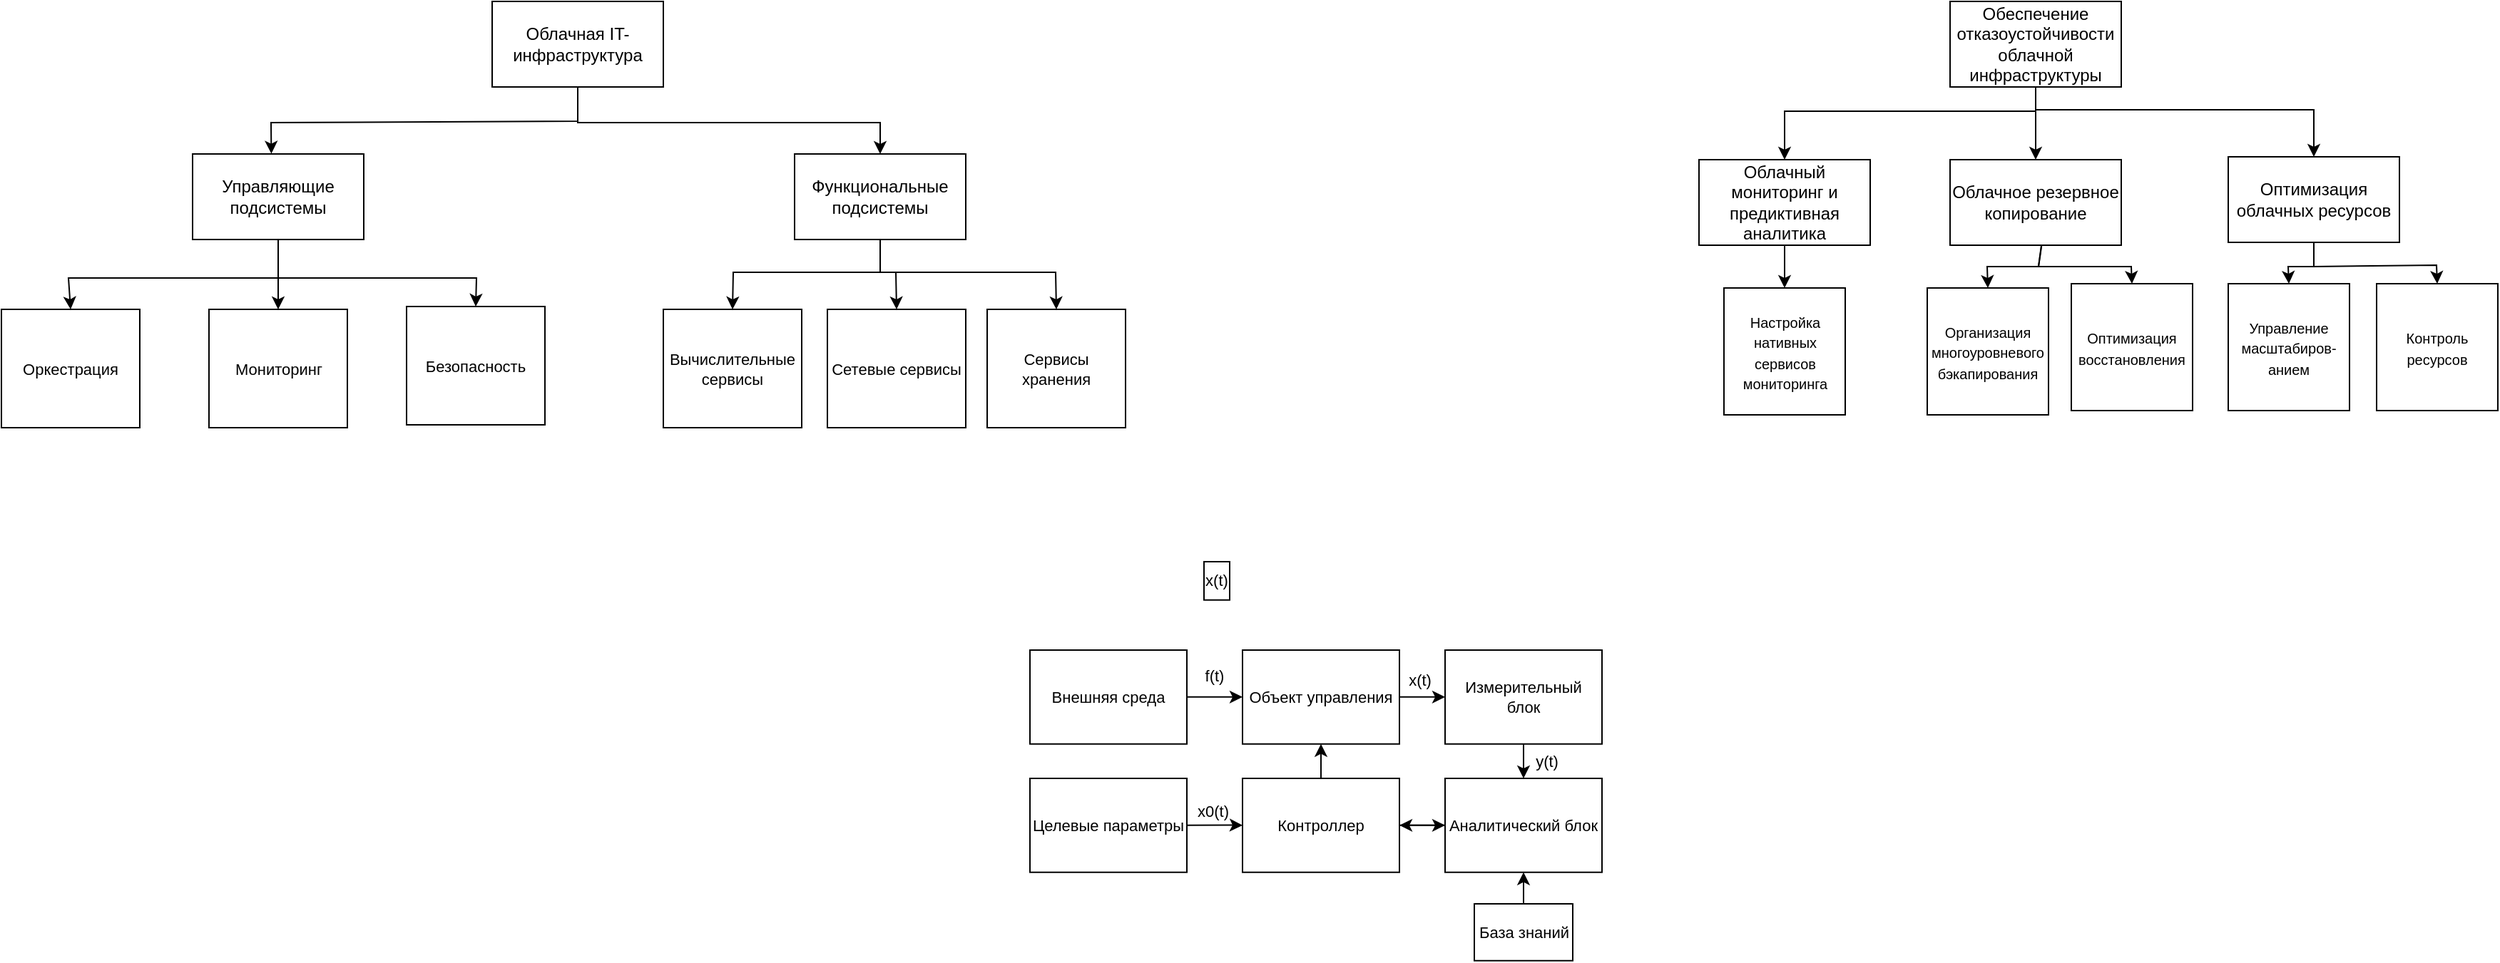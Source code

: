 <mxfile version="26.2.8">
  <diagram name="Страница — 1" id="a0nIVQFMLuUEzL4oQPMq">
    <mxGraphModel dx="2195" dy="736" grid="0" gridSize="10" guides="1" tooltips="1" connect="1" arrows="1" fold="1" page="0" pageScale="1" pageWidth="827" pageHeight="1169" background="light-dark(#FFFFFF,#FFFFFF)" math="0" shadow="0">
      <root>
        <mxCell id="0" />
        <mxCell id="1" parent="0" />
        <mxCell id="6AQP2gYK-ikNi4fo5GKm-2" value="&lt;font style=&quot;color: light-dark(rgb(0, 0, 0), rgb(0, 0, 0));&quot;&gt;Облачный мониторинг и предиктивная аналитика&lt;/font&gt;" style="rounded=0;whiteSpace=wrap;html=1;fillColor=light-dark(#FFFFFF,#FFFFFF);strokeColor=light-dark(#000000,#000000);" parent="1" vertex="1">
          <mxGeometry x="-330" y="38" width="120" height="60" as="geometry" />
        </mxCell>
        <mxCell id="6AQP2gYK-ikNi4fo5GKm-3" value="&lt;font style=&quot;color: light-dark(rgb(0, 0, 0), rgb(0, 0, 0));&quot;&gt;Облачное резервное копирование&lt;/font&gt;" style="rounded=0;whiteSpace=wrap;html=1;fillColor=light-dark(#FFFFFF,#FFFFFF);strokeColor=light-dark(#000000,#000000);" parent="1" vertex="1">
          <mxGeometry x="-154" y="38" width="120" height="60" as="geometry" />
        </mxCell>
        <mxCell id="6AQP2gYK-ikNi4fo5GKm-4" value="&lt;font style=&quot;color: light-dark(rgb(0, 0, 0), rgb(0, 0, 0));&quot;&gt;Оптимизация облачных ресурсов&lt;/font&gt;" style="rounded=0;whiteSpace=wrap;html=1;fillColor=light-dark(#FFFFFF,#FFFFFF);strokeColor=light-dark(#000000,#000000);" parent="1" vertex="1">
          <mxGeometry x="41" y="36" width="120" height="60" as="geometry" />
        </mxCell>
        <mxCell id="6AQP2gYK-ikNi4fo5GKm-5" value="Обеспечение отказоустойчивости облачной инфраструктуры" style="rounded=0;whiteSpace=wrap;html=1;fillColor=light-dark(#FFFFFF,#FFFFFF);strokeColor=light-dark(#000000,#000000);" parent="1" vertex="1">
          <mxGeometry x="-154" y="-73" width="120" height="60" as="geometry" />
        </mxCell>
        <mxCell id="6AQP2gYK-ikNi4fo5GKm-14" value="" style="endArrow=classic;html=1;rounded=0;exitX=0.5;exitY=1;exitDx=0;exitDy=0;entryX=0.5;entryY=0;entryDx=0;entryDy=0;strokeColor=light-dark(#000000,#000000);" parent="1" source="6AQP2gYK-ikNi4fo5GKm-5" target="6AQP2gYK-ikNi4fo5GKm-2" edge="1">
          <mxGeometry width="50" height="50" relative="1" as="geometry">
            <mxPoint x="-88" y="-3" as="sourcePoint" />
            <mxPoint x="-341" y="50" as="targetPoint" />
            <Array as="points">
              <mxPoint x="-94" y="4" />
              <mxPoint x="-270" y="4" />
            </Array>
          </mxGeometry>
        </mxCell>
        <mxCell id="6AQP2gYK-ikNi4fo5GKm-15" value="" style="endArrow=classic;html=1;rounded=0;exitX=0.5;exitY=1;exitDx=0;exitDy=0;entryX=0.5;entryY=0;entryDx=0;entryDy=0;strokeColor=light-dark(#000000,#000000);" parent="1" source="6AQP2gYK-ikNi4fo5GKm-5" target="6AQP2gYK-ikNi4fo5GKm-3" edge="1">
          <mxGeometry width="50" height="50" relative="1" as="geometry">
            <mxPoint x="-96" y="-9" as="sourcePoint" />
            <mxPoint x="-7" y="44" as="targetPoint" />
            <Array as="points" />
          </mxGeometry>
        </mxCell>
        <mxCell id="6AQP2gYK-ikNi4fo5GKm-17" value="" style="endArrow=classic;html=1;rounded=0;exitX=0.5;exitY=1;exitDx=0;exitDy=0;entryX=0.5;entryY=0;entryDx=0;entryDy=0;strokeColor=light-dark(#000000,#000000);" parent="1" source="6AQP2gYK-ikNi4fo5GKm-5" target="6AQP2gYK-ikNi4fo5GKm-4" edge="1">
          <mxGeometry width="50" height="50" relative="1" as="geometry">
            <mxPoint x="-88" y="-3" as="sourcePoint" />
            <mxPoint x="-3" y="50" as="targetPoint" />
            <Array as="points">
              <mxPoint x="-94" y="3" />
              <mxPoint x="101" y="3" />
            </Array>
          </mxGeometry>
        </mxCell>
        <mxCell id="6AQP2gYK-ikNi4fo5GKm-30" value="&lt;font style=&quot;color: light-dark(rgb(0, 0, 0), rgb(0, 0, 0)); font-size: 10px;&quot;&gt;Организация многоуровневого бэкапирования&lt;/font&gt;" style="rounded=0;whiteSpace=wrap;html=1;fillColor=light-dark(#FFFFFF,#FFFFFF);strokeColor=light-dark(#000000,#000000);" parent="1" vertex="1">
          <mxGeometry x="-170" y="128" width="85" height="89" as="geometry" />
        </mxCell>
        <mxCell id="6AQP2gYK-ikNi4fo5GKm-31" value="&lt;font style=&quot;color: light-dark(rgb(0, 0, 0), rgb(0, 0, 0)); font-size: 10px;&quot;&gt;Оптимизация восстановления&lt;/font&gt;" style="rounded=0;whiteSpace=wrap;html=1;fillColor=light-dark(#FFFFFF,#FFFFFF);strokeColor=light-dark(#000000,#000000);" parent="1" vertex="1">
          <mxGeometry x="-69" y="125" width="85" height="89" as="geometry" />
        </mxCell>
        <mxCell id="6AQP2gYK-ikNi4fo5GKm-32" value="&lt;font style=&quot;color: light-dark(rgb(0, 0, 0), rgb(0, 0, 0)); font-size: 10px;&quot;&gt;Управление масштабиров-анием&lt;/font&gt;" style="rounded=0;whiteSpace=wrap;html=1;fillColor=light-dark(#FFFFFF,#FFFFFF);strokeColor=light-dark(#000000,#000000);" parent="1" vertex="1">
          <mxGeometry x="41" y="125" width="85" height="89" as="geometry" />
        </mxCell>
        <mxCell id="6AQP2gYK-ikNi4fo5GKm-33" value="&lt;font style=&quot;color: light-dark(rgb(0, 0, 0), rgb(0, 0, 0)); font-size: 10px;&quot;&gt;Контроль ресурсов&lt;/font&gt;" style="rounded=0;whiteSpace=wrap;html=1;fillColor=light-dark(#FFFFFF,#FFFFFF);strokeColor=light-dark(#000000,#000000);" parent="1" vertex="1">
          <mxGeometry x="145" y="125" width="85" height="89" as="geometry" />
        </mxCell>
        <mxCell id="6AQP2gYK-ikNi4fo5GKm-28" value="&lt;font style=&quot;color: light-dark(rgb(0, 0, 0), rgb(0, 0, 0)); font-size: 10px;&quot;&gt;Настройка нативных сервисов мониторинга&lt;/font&gt;" style="rounded=0;whiteSpace=wrap;html=1;fillColor=light-dark(#FFFFFF,#FFFFFF);strokeColor=light-dark(#000000,#000000);" parent="1" vertex="1">
          <mxGeometry x="-312.5" y="128" width="85" height="89" as="geometry" />
        </mxCell>
        <mxCell id="6AQP2gYK-ikNi4fo5GKm-37" value="" style="endArrow=classic;html=1;rounded=0;exitX=0.5;exitY=1;exitDx=0;exitDy=0;entryX=0.5;entryY=0;entryDx=0;entryDy=0;strokeColor=light-dark(#000000,#000000);" parent="1" source="6AQP2gYK-ikNi4fo5GKm-2" target="6AQP2gYK-ikNi4fo5GKm-28" edge="1">
          <mxGeometry width="50" height="50" relative="1" as="geometry">
            <mxPoint x="-272" y="104" as="sourcePoint" />
            <mxPoint x="-347" y="134" as="targetPoint" />
            <Array as="points">
              <mxPoint x="-270" y="115" />
            </Array>
          </mxGeometry>
        </mxCell>
        <mxCell id="6AQP2gYK-ikNi4fo5GKm-39" value="" style="endArrow=classic;html=1;rounded=0;exitX=0.533;exitY=1.006;exitDx=0;exitDy=0;entryX=0.5;entryY=0;entryDx=0;entryDy=0;strokeColor=light-dark(#000000,#000000);exitPerimeter=0;" parent="1" source="6AQP2gYK-ikNi4fo5GKm-3" target="6AQP2gYK-ikNi4fo5GKm-30" edge="1">
          <mxGeometry width="50" height="50" relative="1" as="geometry">
            <mxPoint x="-94" y="103" as="sourcePoint" />
            <mxPoint x="-150" y="133" as="targetPoint" />
            <Array as="points">
              <mxPoint x="-92" y="113" />
              <mxPoint x="-128" y="113" />
            </Array>
          </mxGeometry>
        </mxCell>
        <mxCell id="6AQP2gYK-ikNi4fo5GKm-40" value="" style="endArrow=classic;html=1;rounded=0;exitX=0.535;exitY=0.999;exitDx=0;exitDy=0;entryX=0.5;entryY=0;entryDx=0;entryDy=0;strokeColor=light-dark(#000000,#000000);exitPerimeter=0;" parent="1" source="6AQP2gYK-ikNi4fo5GKm-3" target="6AQP2gYK-ikNi4fo5GKm-31" edge="1">
          <mxGeometry width="50" height="50" relative="1" as="geometry">
            <mxPoint x="-82" y="108" as="sourcePoint" />
            <mxPoint x="-117" y="138" as="targetPoint" />
            <Array as="points">
              <mxPoint x="-92" y="113" />
              <mxPoint x="-27" y="113" />
            </Array>
          </mxGeometry>
        </mxCell>
        <mxCell id="6AQP2gYK-ikNi4fo5GKm-41" value="" style="endArrow=classic;html=1;rounded=0;exitX=0.5;exitY=1;exitDx=0;exitDy=0;entryX=0.5;entryY=0;entryDx=0;entryDy=0;strokeColor=light-dark(#000000,#000000);" parent="1" source="6AQP2gYK-ikNi4fo5GKm-4" target="6AQP2gYK-ikNi4fo5GKm-32" edge="1">
          <mxGeometry width="50" height="50" relative="1" as="geometry">
            <mxPoint x="108" y="102" as="sourcePoint" />
            <mxPoint x="73" y="132" as="targetPoint" />
            <Array as="points">
              <mxPoint x="101" y="113" />
              <mxPoint x="83" y="113" />
            </Array>
          </mxGeometry>
        </mxCell>
        <mxCell id="6AQP2gYK-ikNi4fo5GKm-42" value="" style="endArrow=classic;html=1;rounded=0;exitX=0.5;exitY=1;exitDx=0;exitDy=0;entryX=0.5;entryY=0;entryDx=0;entryDy=0;strokeColor=light-dark(#000000,#000000);" parent="1" source="6AQP2gYK-ikNi4fo5GKm-4" target="6AQP2gYK-ikNi4fo5GKm-33" edge="1">
          <mxGeometry width="50" height="50" relative="1" as="geometry">
            <mxPoint x="111" y="106" as="sourcePoint" />
            <mxPoint x="94" y="135" as="targetPoint" />
            <Array as="points">
              <mxPoint x="101" y="113" />
              <mxPoint x="187" y="112" />
            </Array>
          </mxGeometry>
        </mxCell>
        <mxCell id="6AQP2gYK-ikNi4fo5GKm-43" value="&lt;font style=&quot;color: light-dark(rgb(0, 0, 0), rgb(0, 0, 0));&quot;&gt;Облачная IT-инфраструктура&lt;/font&gt;" style="rounded=0;whiteSpace=wrap;html=1;fillColor=light-dark(#FFFFFF,#FFFFFF);strokeColor=light-dark(#000000,#000000);" parent="1" vertex="1">
          <mxGeometry x="-1176" y="-73" width="120" height="60" as="geometry" />
        </mxCell>
        <mxCell id="6AQP2gYK-ikNi4fo5GKm-44" value="&lt;font style=&quot;color: light-dark(rgb(0, 0, 0), rgb(0, 0, 0));&quot;&gt;Управляющие подсистемы&lt;/font&gt;" style="rounded=0;whiteSpace=wrap;html=1;fillColor=light-dark(#FFFFFF,#FFFFFF);strokeColor=light-dark(#000000,#000000);" parent="1" vertex="1">
          <mxGeometry x="-1386" y="34" width="120" height="60" as="geometry" />
        </mxCell>
        <mxCell id="6AQP2gYK-ikNi4fo5GKm-45" value="&lt;font style=&quot;color: light-dark(rgb(0, 0, 0), rgb(0, 0, 0));&quot;&gt;Функциональные подсистемы&lt;/font&gt;" style="rounded=0;whiteSpace=wrap;html=1;fillColor=light-dark(#FFFFFF,#FFFFFF);strokeColor=light-dark(#000000,#000000);" parent="1" vertex="1">
          <mxGeometry x="-964" y="34" width="120" height="60" as="geometry" />
        </mxCell>
        <mxCell id="6AQP2gYK-ikNi4fo5GKm-46" value="&lt;font style=&quot;color: light-dark(rgb(0, 0, 0), rgb(0, 0, 0));&quot;&gt;Оркестрация&lt;/font&gt;" style="rounded=0;whiteSpace=wrap;html=1;fillColor=light-dark(#FFFFFF,#FFFFFF);strokeColor=light-dark(#000000,#000000);fontSize=11;" parent="1" vertex="1">
          <mxGeometry x="-1520" y="143" width="97" height="83" as="geometry" />
        </mxCell>
        <mxCell id="6AQP2gYK-ikNi4fo5GKm-50" value="&lt;font style=&quot;color: light-dark(rgb(0, 0, 0), rgb(0, 0, 0));&quot;&gt;Мониторинг&lt;/font&gt;" style="rounded=0;whiteSpace=wrap;html=1;fillColor=light-dark(#FFFFFF,#FFFFFF);strokeColor=light-dark(#000000,#000000);fontSize=11;" parent="1" vertex="1">
          <mxGeometry x="-1374.5" y="143" width="97" height="83" as="geometry" />
        </mxCell>
        <mxCell id="6AQP2gYK-ikNi4fo5GKm-51" value="&lt;font style=&quot;color: light-dark(rgb(0, 0, 0), rgb(0, 0, 0));&quot;&gt;Безопасность&lt;/font&gt;" style="rounded=0;whiteSpace=wrap;html=1;fillColor=light-dark(#FFFFFF,#FFFFFF);strokeColor=light-dark(#000000,#000000);fontSize=11;" parent="1" vertex="1">
          <mxGeometry x="-1236" y="141" width="97" height="83" as="geometry" />
        </mxCell>
        <mxCell id="6AQP2gYK-ikNi4fo5GKm-53" value="&lt;font style=&quot;color: light-dark(rgb(0, 0, 0), rgb(0, 0, 0));&quot;&gt;Вычислительные сервисы&lt;/font&gt;" style="rounded=0;whiteSpace=wrap;html=1;fillColor=light-dark(#FFFFFF,#FFFFFF);strokeColor=light-dark(#000000,#000000);fontSize=11;" parent="1" vertex="1">
          <mxGeometry x="-1056" y="143" width="97" height="83" as="geometry" />
        </mxCell>
        <mxCell id="6AQP2gYK-ikNi4fo5GKm-54" value="&lt;font style=&quot;color: light-dark(rgb(0, 0, 0), rgb(0, 0, 0));&quot;&gt;Сетевые сервисы&lt;/font&gt;" style="rounded=0;whiteSpace=wrap;html=1;fillColor=light-dark(#FFFFFF,#FFFFFF);strokeColor=light-dark(#000000,#000000);fontSize=11;" parent="1" vertex="1">
          <mxGeometry x="-941" y="143" width="97" height="83" as="geometry" />
        </mxCell>
        <mxCell id="6AQP2gYK-ikNi4fo5GKm-55" value="&lt;font style=&quot;color: light-dark(rgb(0, 0, 0), rgb(0, 0, 0));&quot;&gt;Сервисы хранения&lt;/font&gt;" style="rounded=0;whiteSpace=wrap;html=1;fillColor=light-dark(#FFFFFF,#FFFFFF);strokeColor=light-dark(#000000,#000000);fontSize=11;" parent="1" vertex="1">
          <mxGeometry x="-829" y="143" width="97" height="83" as="geometry" />
        </mxCell>
        <mxCell id="6AQP2gYK-ikNi4fo5GKm-57" value="" style="endArrow=classic;html=1;rounded=0;exitX=0.5;exitY=1;exitDx=0;exitDy=0;entryX=0.46;entryY=-0.003;entryDx=0;entryDy=0;strokeColor=light-dark(#000000,#000000);entryPerimeter=0;" parent="1" source="6AQP2gYK-ikNi4fo5GKm-43" target="6AQP2gYK-ikNi4fo5GKm-44" edge="1">
          <mxGeometry width="50" height="50" relative="1" as="geometry">
            <mxPoint x="-1062" y="4" as="sourcePoint" />
            <mxPoint x="-1137" y="34" as="targetPoint" />
            <Array as="points">
              <mxPoint x="-1116" y="11" />
              <mxPoint x="-1331" y="12" />
            </Array>
          </mxGeometry>
        </mxCell>
        <mxCell id="6AQP2gYK-ikNi4fo5GKm-58" value="" style="endArrow=classic;html=1;rounded=0;exitX=0.5;exitY=1;exitDx=0;exitDy=0;entryX=0.5;entryY=0;entryDx=0;entryDy=0;strokeColor=light-dark(#000000,#000000);" parent="1" source="6AQP2gYK-ikNi4fo5GKm-43" target="6AQP2gYK-ikNi4fo5GKm-45" edge="1">
          <mxGeometry width="50" height="50" relative="1" as="geometry">
            <mxPoint x="-1047" y="-5" as="sourcePoint" />
            <mxPoint x="-777" y="42" as="targetPoint" />
            <Array as="points">
              <mxPoint x="-1116" y="12" />
              <mxPoint x="-904" y="12" />
            </Array>
          </mxGeometry>
        </mxCell>
        <mxCell id="6AQP2gYK-ikNi4fo5GKm-59" value="" style="endArrow=classic;html=1;rounded=0;exitX=0.5;exitY=1;exitDx=0;exitDy=0;entryX=0.5;entryY=0;entryDx=0;entryDy=0;strokeColor=light-dark(#000000,#000000);" parent="1" source="6AQP2gYK-ikNi4fo5GKm-44" target="6AQP2gYK-ikNi4fo5GKm-46" edge="1">
          <mxGeometry width="50" height="50" relative="1" as="geometry">
            <mxPoint x="-1225" y="96" as="sourcePoint" />
            <mxPoint x="-1499" y="143" as="targetPoint" />
            <Array as="points">
              <mxPoint x="-1326" y="121" />
              <mxPoint x="-1473" y="121" />
            </Array>
          </mxGeometry>
        </mxCell>
        <mxCell id="6AQP2gYK-ikNi4fo5GKm-60" value="" style="endArrow=classic;html=1;rounded=0;entryX=0.5;entryY=0;entryDx=0;entryDy=0;strokeColor=light-dark(#000000,#000000);exitX=0.5;exitY=1;exitDx=0;exitDy=0;" parent="1" source="6AQP2gYK-ikNi4fo5GKm-44" target="6AQP2gYK-ikNi4fo5GKm-50" edge="1">
          <mxGeometry width="50" height="50" relative="1" as="geometry">
            <mxPoint x="-1321" y="104" as="sourcePoint" />
            <mxPoint x="-1494" y="153" as="targetPoint" />
            <Array as="points">
              <mxPoint x="-1326" y="121" />
            </Array>
          </mxGeometry>
        </mxCell>
        <mxCell id="6AQP2gYK-ikNi4fo5GKm-61" value="" style="endArrow=classic;html=1;rounded=0;entryX=0.5;entryY=0;entryDx=0;entryDy=0;strokeColor=light-dark(#000000,#000000);exitX=0.5;exitY=1;exitDx=0;exitDy=0;" parent="1" source="6AQP2gYK-ikNi4fo5GKm-44" target="6AQP2gYK-ikNi4fo5GKm-51" edge="1">
          <mxGeometry width="50" height="50" relative="1" as="geometry">
            <mxPoint x="-1376" y="104" as="sourcePoint" />
            <mxPoint x="-1316" y="153" as="targetPoint" />
            <Array as="points">
              <mxPoint x="-1326" y="121" />
              <mxPoint x="-1187" y="121" />
            </Array>
          </mxGeometry>
        </mxCell>
        <mxCell id="6AQP2gYK-ikNi4fo5GKm-63" value="" style="endArrow=classic;html=1;rounded=0;exitX=0.5;exitY=1;exitDx=0;exitDy=0;entryX=0.5;entryY=0;entryDx=0;entryDy=0;strokeColor=light-dark(#000000,#000000);" parent="1" source="6AQP2gYK-ikNi4fo5GKm-45" target="6AQP2gYK-ikNi4fo5GKm-53" edge="1">
          <mxGeometry width="50" height="50" relative="1" as="geometry">
            <mxPoint x="-871" y="106" as="sourcePoint" />
            <mxPoint x="-1049" y="155" as="targetPoint" />
            <Array as="points">
              <mxPoint x="-904" y="117" />
              <mxPoint x="-1007" y="117" />
            </Array>
          </mxGeometry>
        </mxCell>
        <mxCell id="6AQP2gYK-ikNi4fo5GKm-64" value="" style="endArrow=classic;html=1;rounded=0;exitX=0.5;exitY=1;exitDx=0;exitDy=0;entryX=0.5;entryY=0;entryDx=0;entryDy=0;strokeColor=light-dark(#000000,#000000);" parent="1" source="6AQP2gYK-ikNi4fo5GKm-45" target="6AQP2gYK-ikNi4fo5GKm-54" edge="1">
          <mxGeometry width="50" height="50" relative="1" as="geometry">
            <mxPoint x="-861" y="104" as="sourcePoint" />
            <mxPoint x="-997" y="153" as="targetPoint" />
            <Array as="points">
              <mxPoint x="-904" y="117" />
              <mxPoint x="-893" y="117" />
            </Array>
          </mxGeometry>
        </mxCell>
        <mxCell id="6AQP2gYK-ikNi4fo5GKm-65" value="" style="endArrow=classic;html=1;rounded=0;exitX=0.5;exitY=1;exitDx=0;exitDy=0;entryX=0.5;entryY=0;entryDx=0;entryDy=0;strokeColor=light-dark(#000000,#000000);" parent="1" source="6AQP2gYK-ikNi4fo5GKm-45" target="6AQP2gYK-ikNi4fo5GKm-55" edge="1">
          <mxGeometry width="50" height="50" relative="1" as="geometry">
            <mxPoint x="-861" y="103" as="sourcePoint" />
            <mxPoint x="-882" y="153" as="targetPoint" />
            <Array as="points">
              <mxPoint x="-904" y="117" />
              <mxPoint x="-781" y="117" />
            </Array>
          </mxGeometry>
        </mxCell>
        <mxCell id="mhssIghEb4lFtKGaB2iy-1" value="&lt;font style=&quot;color: light-dark(rgb(0, 0, 0), rgb(0, 0, 0));&quot;&gt;Внешняя среда&lt;/font&gt;" style="rounded=0;whiteSpace=wrap;html=1;fillColor=light-dark(#FFFFFF,#FFFFFF);strokeColor=light-dark(#000000,#000000);fontSize=11;" vertex="1" parent="1">
          <mxGeometry x="-799" y="382" width="110" height="65.87" as="geometry" />
        </mxCell>
        <mxCell id="mhssIghEb4lFtKGaB2iy-3" value="&lt;font style=&quot;color: light-dark(rgb(0, 0, 0), rgb(0, 0, 0));&quot;&gt;Объект управления&lt;/font&gt;" style="rounded=0;whiteSpace=wrap;html=1;fillColor=light-dark(#FFFFFF,#FFFFFF);strokeColor=light-dark(#000000,#000000);fontSize=11;" vertex="1" parent="1">
          <mxGeometry x="-650" y="382" width="110" height="65.87" as="geometry" />
        </mxCell>
        <mxCell id="mhssIghEb4lFtKGaB2iy-4" value="&lt;font style=&quot;color: light-dark(rgb(0, 0, 0), rgb(0, 0, 0));&quot;&gt;Аналитический блок&lt;/font&gt;" style="rounded=0;whiteSpace=wrap;html=1;fillColor=light-dark(#FFFFFF,#FFFFFF);strokeColor=light-dark(#000000,#000000);fontSize=11;" vertex="1" parent="1">
          <mxGeometry x="-508" y="472" width="110" height="65.87" as="geometry" />
        </mxCell>
        <mxCell id="mhssIghEb4lFtKGaB2iy-5" value="&lt;font style=&quot;color: light-dark(rgb(0, 0, 0), rgb(0, 0, 0));&quot;&gt;Контроллер&lt;/font&gt;" style="rounded=0;whiteSpace=wrap;html=1;fillColor=light-dark(#FFFFFF,#FFFFFF);strokeColor=light-dark(#000000,#000000);fontSize=11;" vertex="1" parent="1">
          <mxGeometry x="-650" y="472" width="110" height="65.87" as="geometry" />
        </mxCell>
        <mxCell id="mhssIghEb4lFtKGaB2iy-7" value="&lt;font style=&quot;color: light-dark(rgb(0, 0, 0), rgb(0, 0, 0));&quot;&gt;x(t)&lt;/font&gt;" style="rounded=0;whiteSpace=wrap;html=1;fillColor=light-dark(#FFFFFF,#FFFFFF);strokeColor=default;fontSize=11;" vertex="1" parent="1">
          <mxGeometry x="-677" y="320" width="18" height="26.87" as="geometry" />
        </mxCell>
        <mxCell id="mhssIghEb4lFtKGaB2iy-8" value="&lt;font style=&quot;color: light-dark(rgb(0, 0, 0), rgb(0, 0, 0));&quot;&gt;Измерительный блок&lt;/font&gt;" style="rounded=0;whiteSpace=wrap;html=1;fillColor=light-dark(#FFFFFF,#FFFFFF);strokeColor=light-dark(#000000,#000000);fontSize=11;" vertex="1" parent="1">
          <mxGeometry x="-508" y="382" width="110" height="65.87" as="geometry" />
        </mxCell>
        <mxCell id="mhssIghEb4lFtKGaB2iy-9" value="&lt;font style=&quot;color: light-dark(rgb(0, 0, 0), rgb(0, 0, 0));&quot;&gt;Целевые параметры&lt;/font&gt;" style="rounded=0;whiteSpace=wrap;html=1;fillColor=light-dark(#FFFFFF,#FFFFFF);strokeColor=light-dark(#000000,#000000);fontSize=11;" vertex="1" parent="1">
          <mxGeometry x="-799" y="472" width="110" height="65.87" as="geometry" />
        </mxCell>
        <mxCell id="mhssIghEb4lFtKGaB2iy-10" value="&lt;font style=&quot;color: light-dark(rgb(0, 0, 0), rgb(0, 0, 0));&quot;&gt;База знаний&lt;/font&gt;" style="rounded=0;whiteSpace=wrap;html=1;fillColor=light-dark(#FFFFFF,#FFFFFF);strokeColor=light-dark(#000000,#000000);fontSize=11;" vertex="1" parent="1">
          <mxGeometry x="-487.5" y="560" width="69" height="39.87" as="geometry" />
        </mxCell>
        <mxCell id="mhssIghEb4lFtKGaB2iy-11" value="f(t)" style="endArrow=classic;html=1;rounded=0;strokeColor=light-dark(#000000,#000000);exitX=1;exitY=0.5;exitDx=0;exitDy=0;entryX=0;entryY=0.5;entryDx=0;entryDy=0;fontColor=light-dark(#000000,#000000);labelBackgroundColor=light-dark(#FFFFFF,#FFFFFF);" edge="1" parent="1" source="mhssIghEb4lFtKGaB2iy-1" target="mhssIghEb4lFtKGaB2iy-3">
          <mxGeometry x="-0.026" y="15" width="50" height="50" relative="1" as="geometry">
            <mxPoint x="-709" y="339" as="sourcePoint" />
            <mxPoint x="-585" y="339" as="targetPoint" />
            <Array as="points" />
            <mxPoint as="offset" />
          </mxGeometry>
        </mxCell>
        <mxCell id="mhssIghEb4lFtKGaB2iy-12" value="" style="endArrow=classic;html=1;rounded=0;strokeColor=light-dark(#000000,#000000);exitX=0.5;exitY=0;exitDx=0;exitDy=0;entryX=0.5;entryY=1;entryDx=0;entryDy=0;" edge="1" parent="1" source="mhssIghEb4lFtKGaB2iy-5" target="mhssIghEb4lFtKGaB2iy-3">
          <mxGeometry width="50" height="50" relative="1" as="geometry">
            <mxPoint x="-679" y="425" as="sourcePoint" />
            <mxPoint x="-640" y="425" as="targetPoint" />
            <Array as="points" />
          </mxGeometry>
        </mxCell>
        <mxCell id="mhssIghEb4lFtKGaB2iy-13" value="" style="endArrow=classic;html=1;rounded=0;strokeColor=light-dark(#000000,#000000);exitX=0;exitY=0.5;exitDx=0;exitDy=0;entryX=1;entryY=0.5;entryDx=0;entryDy=0;" edge="1" parent="1" source="mhssIghEb4lFtKGaB2iy-4" target="mhssIghEb4lFtKGaB2iy-5">
          <mxGeometry width="50" height="50" relative="1" as="geometry">
            <mxPoint x="-585" y="482" as="sourcePoint" />
            <mxPoint x="-585" y="458" as="targetPoint" />
            <Array as="points" />
          </mxGeometry>
        </mxCell>
        <mxCell id="mhssIghEb4lFtKGaB2iy-14" value="" style="endArrow=classic;html=1;rounded=0;strokeColor=light-dark(#000000,#000000);exitX=1;exitY=0.5;exitDx=0;exitDy=0;entryX=0;entryY=0.5;entryDx=0;entryDy=0;" edge="1" parent="1" source="mhssIghEb4lFtKGaB2iy-3" target="mhssIghEb4lFtKGaB2iy-8">
          <mxGeometry width="50" height="50" relative="1" as="geometry">
            <mxPoint x="-679" y="425" as="sourcePoint" />
            <mxPoint x="-640" y="425" as="targetPoint" />
            <Array as="points" />
          </mxGeometry>
        </mxCell>
        <mxCell id="mhssIghEb4lFtKGaB2iy-21" value="&lt;font style=&quot;color: light-dark(rgb(0, 0, 0), rgb(0, 0, 0)); background-color: light-dark(rgb(255, 255, 255), rgb(255, 255, 255));&quot;&gt;x(t)&lt;/font&gt;" style="edgeLabel;html=1;align=center;verticalAlign=middle;resizable=0;points=[];" vertex="1" connectable="0" parent="mhssIghEb4lFtKGaB2iy-14">
          <mxGeometry x="-0.01" y="-1" relative="1" as="geometry">
            <mxPoint x="-2" y="-13" as="offset" />
          </mxGeometry>
        </mxCell>
        <mxCell id="mhssIghEb4lFtKGaB2iy-15" value="" style="endArrow=classic;html=1;rounded=0;strokeColor=light-dark(#000000,#000000);exitX=1;exitY=0.5;exitDx=0;exitDy=0;entryX=0;entryY=0.5;entryDx=0;entryDy=0;" edge="1" parent="1" source="mhssIghEb4lFtKGaB2iy-9" target="mhssIghEb4lFtKGaB2iy-5">
          <mxGeometry width="50" height="50" relative="1" as="geometry">
            <mxPoint x="-673" y="504.76" as="sourcePoint" />
            <mxPoint x="-661" y="496" as="targetPoint" />
            <Array as="points">
              <mxPoint x="-658" y="504.76" />
            </Array>
          </mxGeometry>
        </mxCell>
        <mxCell id="mhssIghEb4lFtKGaB2iy-19" value="&lt;font style=&quot;color: light-dark(rgb(0, 0, 0), rgb(0, 0, 0));&quot;&gt;x0(t)&lt;/font&gt;" style="edgeLabel;html=1;align=center;verticalAlign=middle;resizable=0;points=[];labelBackgroundColor=light-dark(#FFFFFF,#FFFFFF);" vertex="1" connectable="0" parent="mhssIghEb4lFtKGaB2iy-15">
          <mxGeometry x="0.017" y="1" relative="1" as="geometry">
            <mxPoint x="-2" y="-9" as="offset" />
          </mxGeometry>
        </mxCell>
        <mxCell id="mhssIghEb4lFtKGaB2iy-16" value="" style="endArrow=classic;html=1;rounded=0;strokeColor=light-dark(#000000,#000000);exitX=0.5;exitY=0;exitDx=0;exitDy=0;entryX=0.5;entryY=1;entryDx=0;entryDy=0;" edge="1" parent="1" source="mhssIghEb4lFtKGaB2iy-10" target="mhssIghEb4lFtKGaB2iy-4">
          <mxGeometry width="50" height="50" relative="1" as="geometry">
            <mxPoint x="-585" y="482" as="sourcePoint" />
            <mxPoint x="-585" y="458" as="targetPoint" />
            <Array as="points" />
          </mxGeometry>
        </mxCell>
        <mxCell id="mhssIghEb4lFtKGaB2iy-17" value="" style="endArrow=classic;html=1;rounded=0;strokeColor=light-dark(#000000,#000000);exitX=0.5;exitY=1;exitDx=0;exitDy=0;entryX=0.5;entryY=0;entryDx=0;entryDy=0;" edge="1" parent="1" source="mhssIghEb4lFtKGaB2iy-8" target="mhssIghEb4lFtKGaB2iy-4">
          <mxGeometry width="50" height="50" relative="1" as="geometry">
            <mxPoint x="-530" y="425" as="sourcePoint" />
            <mxPoint x="-498" y="425" as="targetPoint" />
            <Array as="points" />
          </mxGeometry>
        </mxCell>
        <mxCell id="mhssIghEb4lFtKGaB2iy-20" value="&lt;font style=&quot;color: light-dark(rgb(0, 0, 0), rgb(0, 0, 0)); background-color: light-dark(rgb(255, 255, 255), rgb(255, 255, 255));&quot;&gt;y(t)&lt;/font&gt;" style="edgeLabel;html=1;align=center;verticalAlign=middle;resizable=0;points=[];" vertex="1" connectable="0" parent="mhssIghEb4lFtKGaB2iy-17">
          <mxGeometry x="-0.181" y="1" relative="1" as="geometry">
            <mxPoint x="15" y="2" as="offset" />
          </mxGeometry>
        </mxCell>
        <mxCell id="mhssIghEb4lFtKGaB2iy-18" value="" style="endArrow=classic;html=1;rounded=0;strokeColor=light-dark(#000000,#000000);exitX=1;exitY=0.5;exitDx=0;exitDy=0;entryX=0;entryY=0.5;entryDx=0;entryDy=0;" edge="1" parent="1" source="mhssIghEb4lFtKGaB2iy-5" target="mhssIghEb4lFtKGaB2iy-4">
          <mxGeometry width="50" height="50" relative="1" as="geometry">
            <mxPoint x="-498" y="515" as="sourcePoint" />
            <mxPoint x="-530" y="515" as="targetPoint" />
            <Array as="points" />
          </mxGeometry>
        </mxCell>
      </root>
    </mxGraphModel>
  </diagram>
</mxfile>
